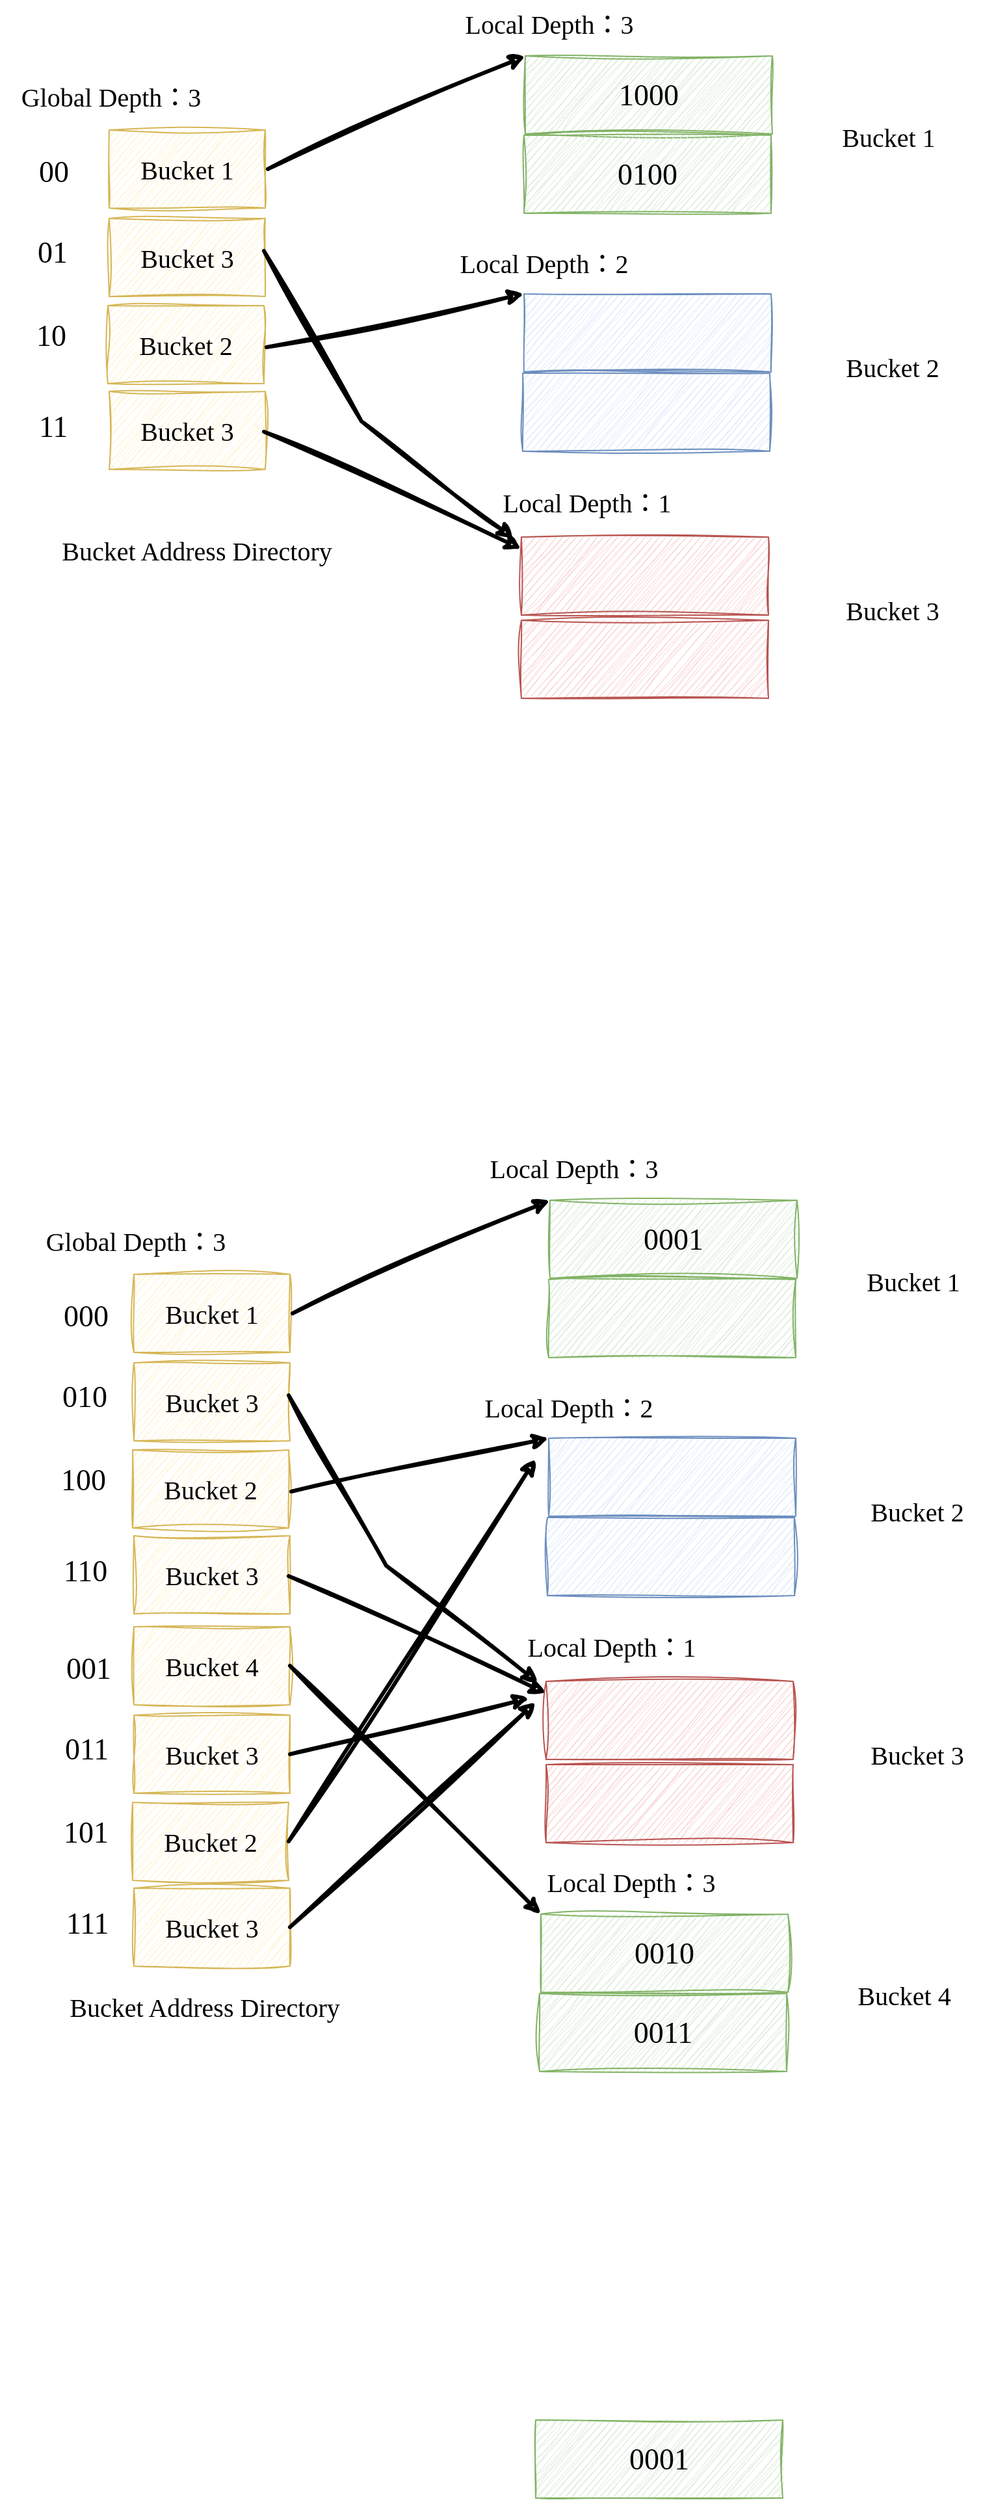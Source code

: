 <mxfile version="22.0.8" type="github">
  <diagram name="第 1 页" id="Q8duIhHhUfBPON7KNC7M">
    <mxGraphModel dx="2009" dy="2308" grid="0" gridSize="10" guides="0" tooltips="1" connect="1" arrows="1" fold="1" page="0" pageScale="1" pageWidth="827" pageHeight="1169" math="0" shadow="0">
      <root>
        <mxCell id="0" />
        <mxCell id="1" parent="0" />
        <mxCell id="cExm4EOuze4kh879jA_V-1" value="Bucket 1" style="rounded=0;whiteSpace=wrap;html=1;sketch=1;curveFitting=1;jiggle=2;fontFamily=Comic Sans MS;fillColor=#fff2cc;strokeColor=#d6b656;fontSize=20;" parent="1" vertex="1">
          <mxGeometry x="-701" y="-99" width="120" height="60" as="geometry" />
        </mxCell>
        <mxCell id="cExm4EOuze4kh879jA_V-2" value="Bucket 3" style="rounded=0;whiteSpace=wrap;html=1;sketch=1;curveFitting=1;jiggle=2;fontFamily=Comic Sans MS;fillColor=#fff2cc;strokeColor=#d6b656;fontSize=20;" parent="1" vertex="1">
          <mxGeometry x="-701" y="-31" width="120" height="60" as="geometry" />
        </mxCell>
        <mxCell id="cExm4EOuze4kh879jA_V-3" value="Bucket 2" style="rounded=0;whiteSpace=wrap;html=1;sketch=1;curveFitting=1;jiggle=2;fontFamily=Comic Sans MS;fillColor=#fff2cc;strokeColor=#d6b656;fontSize=20;" parent="1" vertex="1">
          <mxGeometry x="-702" y="36" width="120" height="60" as="geometry" />
        </mxCell>
        <mxCell id="cExm4EOuze4kh879jA_V-7" value="Bucket 3" style="rounded=0;whiteSpace=wrap;html=1;sketch=1;curveFitting=1;jiggle=2;fontFamily=Comic Sans MS;fillColor=#fff2cc;strokeColor=#d6b656;fontSize=20;" parent="1" vertex="1">
          <mxGeometry x="-701" y="102" width="120" height="60" as="geometry" />
        </mxCell>
        <mxCell id="cExm4EOuze4kh879jA_V-8" value="&lt;font&gt;&lt;span style=&quot;font-size: 23px;&quot;&gt;0001&lt;/span&gt;&lt;/font&gt;" style="rounded=0;whiteSpace=wrap;html=1;sketch=1;curveFitting=1;jiggle=2;fontFamily=Comic Sans MS;fillColor=#d5e8d4;strokeColor=#82b366;" parent="1" vertex="1">
          <mxGeometry x="-381" y="-156" width="190" height="60" as="geometry" />
        </mxCell>
        <mxCell id="cExm4EOuze4kh879jA_V-9" value="" style="rounded=0;whiteSpace=wrap;html=1;sketch=1;curveFitting=1;jiggle=2;fontFamily=Comic Sans MS;fillColor=#f8cecc;strokeColor=#b85450;" parent="1" vertex="1">
          <mxGeometry x="-384" y="214" width="190" height="60" as="geometry" />
        </mxCell>
        <mxCell id="cExm4EOuze4kh879jA_V-10" value="" style="rounded=0;whiteSpace=wrap;html=1;sketch=1;curveFitting=1;jiggle=2;fontFamily=Comic Sans MS;fillColor=#d5e8d4;strokeColor=#82b366;" parent="1" vertex="1">
          <mxGeometry x="-382" y="-95" width="190" height="60" as="geometry" />
        </mxCell>
        <mxCell id="cExm4EOuze4kh879jA_V-12" value="" style="rounded=0;whiteSpace=wrap;html=1;sketch=1;curveFitting=1;jiggle=2;fontFamily=Comic Sans MS;fillColor=#dae8fc;strokeColor=#6c8ebf;" parent="1" vertex="1">
          <mxGeometry x="-382" y="27" width="190" height="60" as="geometry" />
        </mxCell>
        <mxCell id="cExm4EOuze4kh879jA_V-13" value="" style="rounded=0;whiteSpace=wrap;html=1;sketch=1;curveFitting=1;jiggle=2;fontFamily=Comic Sans MS;fillColor=#dae8fc;strokeColor=#6c8ebf;" parent="1" vertex="1">
          <mxGeometry x="-383" y="88" width="190" height="60" as="geometry" />
        </mxCell>
        <mxCell id="Nz6cZ3UgfN3enogNb3HP-1" value="&lt;font style=&quot;font-size: 20px;&quot;&gt;Global Depth：3&lt;/font&gt;" style="text;html=1;align=center;verticalAlign=middle;resizable=0;points=[];autosize=1;strokeColor=none;fillColor=none;fontFamily=Comic Sans MS;" vertex="1" parent="1">
          <mxGeometry x="-785" y="-143" width="170" height="36" as="geometry" />
        </mxCell>
        <mxCell id="Nz6cZ3UgfN3enogNb3HP-2" value="" style="rounded=0;whiteSpace=wrap;html=1;sketch=1;curveFitting=1;jiggle=2;fontFamily=Comic Sans MS;fillColor=#f8cecc;strokeColor=#b85450;" vertex="1" parent="1">
          <mxGeometry x="-384" y="278" width="190" height="60" as="geometry" />
        </mxCell>
        <mxCell id="Nz6cZ3UgfN3enogNb3HP-3" value="&lt;font style=&quot;font-size: 20px;&quot;&gt;Local Depth：3&lt;/font&gt;" style="text;html=1;align=center;verticalAlign=middle;resizable=0;points=[];autosize=1;strokeColor=none;fillColor=none;fontFamily=Comic Sans MS;" vertex="1" parent="1">
          <mxGeometry x="-444" y="-199" width="161" height="36" as="geometry" />
        </mxCell>
        <mxCell id="Nz6cZ3UgfN3enogNb3HP-4" value="&lt;font style=&quot;font-size: 20px;&quot;&gt;Local Depth：2&lt;/font&gt;" style="text;html=1;align=center;verticalAlign=middle;resizable=0;points=[];autosize=1;strokeColor=none;fillColor=none;fontFamily=Comic Sans MS;" vertex="1" parent="1">
          <mxGeometry x="-448" y="-15" width="161" height="36" as="geometry" />
        </mxCell>
        <mxCell id="Nz6cZ3UgfN3enogNb3HP-5" value="&lt;font style=&quot;font-size: 20px;&quot;&gt;Local Depth：1&lt;/font&gt;" style="text;html=1;align=center;verticalAlign=middle;resizable=0;points=[];autosize=1;strokeColor=none;fillColor=none;fontFamily=Comic Sans MS;" vertex="1" parent="1">
          <mxGeometry x="-413" y="169" width="158" height="36" as="geometry" />
        </mxCell>
        <mxCell id="Nz6cZ3UgfN3enogNb3HP-6" value="" style="endArrow=classic;html=1;rounded=0;sketch=1;curveFitting=1;jiggle=2;entryX=0;entryY=0;entryDx=0;entryDy=0;strokeWidth=3;" edge="1" parent="1" target="cExm4EOuze4kh879jA_V-8">
          <mxGeometry width="50" height="50" relative="1" as="geometry">
            <mxPoint x="-579" y="-69" as="sourcePoint" />
            <mxPoint x="-430" y="-125" as="targetPoint" />
          </mxGeometry>
        </mxCell>
        <mxCell id="Nz6cZ3UgfN3enogNb3HP-7" value="" style="endArrow=classic;html=1;rounded=0;sketch=1;curveFitting=1;jiggle=2;entryX=-0.032;entryY=0.017;entryDx=0;entryDy=0;strokeWidth=3;entryPerimeter=0;" edge="1" parent="1" target="cExm4EOuze4kh879jA_V-9">
          <mxGeometry width="50" height="50" relative="1" as="geometry">
            <mxPoint x="-582" y="-6" as="sourcePoint" />
            <mxPoint x="-384" y="-93" as="targetPoint" />
            <Array as="points">
              <mxPoint x="-507" y="125" />
            </Array>
          </mxGeometry>
        </mxCell>
        <mxCell id="Nz6cZ3UgfN3enogNb3HP-9" value="" style="endArrow=classic;html=1;rounded=0;sketch=1;curveFitting=1;jiggle=2;entryX=0;entryY=0;entryDx=0;entryDy=0;strokeWidth=3;" edge="1" parent="1" target="cExm4EOuze4kh879jA_V-12">
          <mxGeometry width="50" height="50" relative="1" as="geometry">
            <mxPoint x="-580" y="68" as="sourcePoint" />
            <mxPoint x="-382" y="-19" as="targetPoint" />
          </mxGeometry>
        </mxCell>
        <mxCell id="Nz6cZ3UgfN3enogNb3HP-10" value="" style="endArrow=classic;html=1;rounded=0;sketch=1;curveFitting=1;jiggle=2;strokeWidth=3;entryX=0;entryY=0.15;entryDx=0;entryDy=0;entryPerimeter=0;" edge="1" parent="1" target="cExm4EOuze4kh879jA_V-9">
          <mxGeometry width="50" height="50" relative="1" as="geometry">
            <mxPoint x="-582" y="133" as="sourcePoint" />
            <mxPoint x="-402" y="223" as="targetPoint" />
          </mxGeometry>
        </mxCell>
        <mxCell id="Nz6cZ3UgfN3enogNb3HP-11" value="&lt;font style=&quot;font-size: 20px;&quot;&gt;Bucket 1&lt;/font&gt;" style="text;html=1;align=center;verticalAlign=middle;resizable=0;points=[];autosize=1;strokeColor=none;fillColor=none;fontFamily=Comic Sans MS;" vertex="1" parent="1">
          <mxGeometry x="-151" y="-112" width="97" height="36" as="geometry" />
        </mxCell>
        <mxCell id="Nz6cZ3UgfN3enogNb3HP-12" value="&lt;font style=&quot;font-size: 20px;&quot;&gt;Bucket 2&lt;/font&gt;" style="text;html=1;align=center;verticalAlign=middle;resizable=0;points=[];autosize=1;strokeColor=none;fillColor=none;fontFamily=Comic Sans MS;" vertex="1" parent="1">
          <mxGeometry x="-150" y="65" width="101" height="36" as="geometry" />
        </mxCell>
        <mxCell id="Nz6cZ3UgfN3enogNb3HP-13" value="&lt;font style=&quot;font-size: 20px;&quot;&gt;Bucket 3&lt;/font&gt;" style="text;html=1;align=center;verticalAlign=middle;resizable=0;points=[];autosize=1;strokeColor=none;fillColor=none;fontFamily=Comic Sans MS;" vertex="1" parent="1">
          <mxGeometry x="-150" y="252" width="101" height="36" as="geometry" />
        </mxCell>
        <mxCell id="Nz6cZ3UgfN3enogNb3HP-14" value="&lt;font style=&quot;font-size: 20px;&quot;&gt;Bucket Address Directory&lt;/font&gt;" style="text;html=1;align=center;verticalAlign=middle;resizable=0;points=[];autosize=1;strokeColor=none;fillColor=none;fontFamily=Comic Sans MS;" vertex="1" parent="1">
          <mxGeometry x="-779" y="446" width="263" height="36" as="geometry" />
        </mxCell>
        <mxCell id="Nz6cZ3UgfN3enogNb3HP-16" value="&lt;span style=&quot;color: rgb(0, 0, 0); font-family: &amp;quot;Comic Sans MS&amp;quot;; font-size: 23px; font-style: normal; font-variant-ligatures: normal; font-variant-caps: normal; font-weight: 400; letter-spacing: normal; orphans: 2; text-align: center; text-indent: 0px; text-transform: none; widows: 2; word-spacing: 0px; -webkit-text-stroke-width: 0px; background-color: rgb(255, 255, 255); text-decoration-thickness: initial; text-decoration-style: initial; text-decoration-color: initial; float: none; display: inline !important;&quot;&gt;000&lt;/span&gt;" style="text;whiteSpace=wrap;html=1;" vertex="1" parent="1">
          <mxGeometry x="-757" y="-87" width="56" height="50" as="geometry" />
        </mxCell>
        <mxCell id="Nz6cZ3UgfN3enogNb3HP-17" value="&lt;span style=&quot;color: rgb(0, 0, 0); font-family: &amp;quot;Comic Sans MS&amp;quot;; font-size: 23px; font-style: normal; font-variant-ligatures: normal; font-variant-caps: normal; font-weight: 400; letter-spacing: normal; orphans: 2; text-align: center; text-indent: 0px; text-transform: none; widows: 2; word-spacing: 0px; -webkit-text-stroke-width: 0px; background-color: rgb(255, 255, 255); text-decoration-thickness: initial; text-decoration-style: initial; text-decoration-color: initial; float: none; display: inline !important;&quot;&gt;010&lt;/span&gt;" style="text;whiteSpace=wrap;html=1;" vertex="1" parent="1">
          <mxGeometry x="-758" y="-25" width="52" height="50" as="geometry" />
        </mxCell>
        <mxCell id="Nz6cZ3UgfN3enogNb3HP-18" value="&lt;span style=&quot;color: rgb(0, 0, 0); font-family: &amp;quot;Comic Sans MS&amp;quot;; font-size: 23px; font-style: normal; font-variant-ligatures: normal; font-variant-caps: normal; font-weight: 400; letter-spacing: normal; orphans: 2; text-align: center; text-indent: 0px; text-transform: none; widows: 2; word-spacing: 0px; -webkit-text-stroke-width: 0px; background-color: rgb(255, 255, 255); text-decoration-thickness: initial; text-decoration-style: initial; text-decoration-color: initial; float: none; display: inline !important;&quot;&gt;100&lt;/span&gt;" style="text;whiteSpace=wrap;html=1;" vertex="1" parent="1">
          <mxGeometry x="-759" y="39" width="52" height="50" as="geometry" />
        </mxCell>
        <mxCell id="Nz6cZ3UgfN3enogNb3HP-19" value="&lt;span style=&quot;color: rgb(0, 0, 0); font-family: &amp;quot;Comic Sans MS&amp;quot;; font-size: 23px; font-style: normal; font-variant-ligatures: normal; font-variant-caps: normal; font-weight: 400; letter-spacing: normal; orphans: 2; text-align: center; text-indent: 0px; text-transform: none; widows: 2; word-spacing: 0px; -webkit-text-stroke-width: 0px; background-color: rgb(255, 255, 255); text-decoration-thickness: initial; text-decoration-style: initial; text-decoration-color: initial; float: none; display: inline !important;&quot;&gt;110&lt;/span&gt;" style="text;whiteSpace=wrap;html=1;" vertex="1" parent="1">
          <mxGeometry x="-757" y="109" width="49" height="50" as="geometry" />
        </mxCell>
        <mxCell id="Nz6cZ3UgfN3enogNb3HP-20" value="&lt;font&gt;&lt;span style=&quot;font-size: 23px;&quot;&gt;0001&lt;/span&gt;&lt;/font&gt;" style="rounded=0;whiteSpace=wrap;html=1;sketch=1;curveFitting=1;jiggle=2;fontFamily=Comic Sans MS;fillColor=#d5e8d4;strokeColor=#82b366;" vertex="1" parent="1">
          <mxGeometry x="-392" y="782" width="190" height="60" as="geometry" />
        </mxCell>
        <mxCell id="Nz6cZ3UgfN3enogNb3HP-21" value="Bucket 4" style="rounded=0;whiteSpace=wrap;html=1;sketch=1;curveFitting=1;jiggle=2;fontFamily=Comic Sans MS;fillColor=#fff2cc;strokeColor=#d6b656;fontSize=20;" vertex="1" parent="1">
          <mxGeometry x="-701" y="172" width="120" height="60" as="geometry" />
        </mxCell>
        <mxCell id="Nz6cZ3UgfN3enogNb3HP-22" value="Bucket 3" style="rounded=0;whiteSpace=wrap;html=1;sketch=1;curveFitting=1;jiggle=2;fontFamily=Comic Sans MS;fillColor=#fff2cc;strokeColor=#d6b656;fontSize=20;" vertex="1" parent="1">
          <mxGeometry x="-701" y="240" width="120" height="60" as="geometry" />
        </mxCell>
        <mxCell id="Nz6cZ3UgfN3enogNb3HP-23" value="Bucket 2" style="rounded=0;whiteSpace=wrap;html=1;sketch=1;curveFitting=1;jiggle=2;fontFamily=Comic Sans MS;fillColor=#fff2cc;strokeColor=#d6b656;fontSize=20;" vertex="1" parent="1">
          <mxGeometry x="-702" y="307" width="120" height="60" as="geometry" />
        </mxCell>
        <mxCell id="Nz6cZ3UgfN3enogNb3HP-24" value="Bucket 3" style="rounded=0;whiteSpace=wrap;html=1;sketch=1;curveFitting=1;jiggle=2;fontFamily=Comic Sans MS;fillColor=#fff2cc;strokeColor=#d6b656;fontSize=20;" vertex="1" parent="1">
          <mxGeometry x="-701" y="373" width="120" height="60" as="geometry" />
        </mxCell>
        <mxCell id="Nz6cZ3UgfN3enogNb3HP-25" value="&lt;span style=&quot;color: rgb(0, 0, 0); font-family: &amp;quot;Comic Sans MS&amp;quot;; font-size: 23px; font-style: normal; font-variant-ligatures: normal; font-variant-caps: normal; font-weight: 400; letter-spacing: normal; orphans: 2; text-align: center; text-indent: 0px; text-transform: none; widows: 2; word-spacing: 0px; -webkit-text-stroke-width: 0px; background-color: rgb(255, 255, 255); text-decoration-thickness: initial; text-decoration-style: initial; text-decoration-color: initial; float: none; display: inline !important;&quot;&gt;001&lt;/span&gt;" style="text;whiteSpace=wrap;html=1;" vertex="1" parent="1">
          <mxGeometry x="-755" y="184" width="56" height="50" as="geometry" />
        </mxCell>
        <mxCell id="Nz6cZ3UgfN3enogNb3HP-26" value="&lt;span style=&quot;color: rgb(0, 0, 0); font-family: &amp;quot;Comic Sans MS&amp;quot;; font-size: 23px; font-style: normal; font-variant-ligatures: normal; font-variant-caps: normal; font-weight: 400; letter-spacing: normal; orphans: 2; text-align: center; text-indent: 0px; text-transform: none; widows: 2; word-spacing: 0px; -webkit-text-stroke-width: 0px; background-color: rgb(255, 255, 255); text-decoration-thickness: initial; text-decoration-style: initial; text-decoration-color: initial; float: none; display: inline !important;&quot;&gt;011&lt;/span&gt;" style="text;whiteSpace=wrap;html=1;" vertex="1" parent="1">
          <mxGeometry x="-756" y="246" width="52" height="50" as="geometry" />
        </mxCell>
        <mxCell id="Nz6cZ3UgfN3enogNb3HP-27" value="&lt;span style=&quot;color: rgb(0, 0, 0); font-family: &amp;quot;Comic Sans MS&amp;quot;; font-size: 23px; font-style: normal; font-variant-ligatures: normal; font-variant-caps: normal; font-weight: 400; letter-spacing: normal; orphans: 2; text-align: center; text-indent: 0px; text-transform: none; widows: 2; word-spacing: 0px; -webkit-text-stroke-width: 0px; background-color: rgb(255, 255, 255); text-decoration-thickness: initial; text-decoration-style: initial; text-decoration-color: initial; float: none; display: inline !important;&quot;&gt;101&lt;/span&gt;" style="text;whiteSpace=wrap;html=1;" vertex="1" parent="1">
          <mxGeometry x="-757" y="310" width="52" height="50" as="geometry" />
        </mxCell>
        <mxCell id="Nz6cZ3UgfN3enogNb3HP-28" value="&lt;span style=&quot;color: rgb(0, 0, 0); font-family: &amp;quot;Comic Sans MS&amp;quot;; font-size: 23px; font-style: normal; font-variant-ligatures: normal; font-variant-caps: normal; font-weight: 400; letter-spacing: normal; orphans: 2; text-align: center; text-indent: 0px; text-transform: none; widows: 2; word-spacing: 0px; -webkit-text-stroke-width: 0px; background-color: rgb(255, 255, 255); text-decoration-thickness: initial; text-decoration-style: initial; text-decoration-color: initial; float: none; display: inline !important;&quot;&gt;111&lt;/span&gt;" style="text;whiteSpace=wrap;html=1;" vertex="1" parent="1">
          <mxGeometry x="-755" y="380" width="49" height="50" as="geometry" />
        </mxCell>
        <mxCell id="Nz6cZ3UgfN3enogNb3HP-29" value="0010" style="rounded=0;whiteSpace=wrap;html=1;sketch=1;curveFitting=1;jiggle=2;fontFamily=Comic Sans MS;fillColor=#d5e8d4;strokeColor=#82b366;fontSize=23;" vertex="1" parent="1">
          <mxGeometry x="-388" y="393" width="190" height="60" as="geometry" />
        </mxCell>
        <mxCell id="Nz6cZ3UgfN3enogNb3HP-30" value="0011" style="rounded=0;whiteSpace=wrap;html=1;sketch=1;curveFitting=1;jiggle=2;fontFamily=Comic Sans MS;fillColor=#d5e8d4;strokeColor=#82b366;fontSize=23;" vertex="1" parent="1">
          <mxGeometry x="-389" y="454" width="190" height="60" as="geometry" />
        </mxCell>
        <mxCell id="Nz6cZ3UgfN3enogNb3HP-31" value="&lt;font style=&quot;font-size: 20px;&quot;&gt;Local Depth：3&lt;/font&gt;" style="text;html=1;align=center;verticalAlign=middle;resizable=0;points=[];autosize=1;strokeColor=none;fillColor=none;fontFamily=Comic Sans MS;" vertex="1" parent="1">
          <mxGeometry x="-400" y="350" width="161" height="36" as="geometry" />
        </mxCell>
        <mxCell id="Nz6cZ3UgfN3enogNb3HP-32" value="&lt;font style=&quot;font-size: 20px;&quot;&gt;Bucket 4&lt;/font&gt;" style="text;html=1;align=center;verticalAlign=middle;resizable=0;points=[];autosize=1;strokeColor=none;fillColor=none;fontFamily=Comic Sans MS;" vertex="1" parent="1">
          <mxGeometry x="-160" y="437" width="101" height="36" as="geometry" />
        </mxCell>
        <mxCell id="Nz6cZ3UgfN3enogNb3HP-33" value="" style="endArrow=classic;html=1;rounded=0;sketch=1;curveFitting=1;jiggle=2;strokeWidth=3;exitX=1;exitY=0.5;exitDx=0;exitDy=0;" edge="1" parent="1" source="Nz6cZ3UgfN3enogNb3HP-23">
          <mxGeometry width="50" height="50" relative="1" as="geometry">
            <mxPoint x="-570" y="78" as="sourcePoint" />
            <mxPoint x="-392" y="43" as="targetPoint" />
          </mxGeometry>
        </mxCell>
        <mxCell id="Nz6cZ3UgfN3enogNb3HP-34" value="" style="endArrow=classic;html=1;rounded=0;sketch=1;curveFitting=1;jiggle=2;strokeWidth=3;exitX=1;exitY=0.5;exitDx=0;exitDy=0;" edge="1" parent="1" source="Nz6cZ3UgfN3enogNb3HP-24">
          <mxGeometry width="50" height="50" relative="1" as="geometry">
            <mxPoint x="-572" y="143" as="sourcePoint" />
            <mxPoint x="-392" y="230" as="targetPoint" />
          </mxGeometry>
        </mxCell>
        <mxCell id="Nz6cZ3UgfN3enogNb3HP-35" value="" style="endArrow=classic;html=1;rounded=0;sketch=1;curveFitting=1;jiggle=2;strokeWidth=3;exitX=1;exitY=0.5;exitDx=0;exitDy=0;" edge="1" parent="1" source="Nz6cZ3UgfN3enogNb3HP-22">
          <mxGeometry width="50" height="50" relative="1" as="geometry">
            <mxPoint x="-572" y="143" as="sourcePoint" />
            <mxPoint x="-397" y="227" as="targetPoint" />
          </mxGeometry>
        </mxCell>
        <mxCell id="Nz6cZ3UgfN3enogNb3HP-36" value="" style="endArrow=classic;html=1;rounded=0;sketch=1;curveFitting=1;jiggle=2;strokeWidth=3;entryX=0;entryY=0;entryDx=0;entryDy=0;exitX=1;exitY=0.5;exitDx=0;exitDy=0;" edge="1" parent="1" source="Nz6cZ3UgfN3enogNb3HP-21" target="Nz6cZ3UgfN3enogNb3HP-29">
          <mxGeometry width="50" height="50" relative="1" as="geometry">
            <mxPoint x="-578" y="206" as="sourcePoint" />
            <mxPoint x="-380" y="296" as="targetPoint" />
          </mxGeometry>
        </mxCell>
        <mxCell id="Nz6cZ3UgfN3enogNb3HP-37" value="Bucket 1" style="rounded=0;whiteSpace=wrap;html=1;sketch=1;curveFitting=1;jiggle=2;fontFamily=Comic Sans MS;fillColor=#fff2cc;strokeColor=#d6b656;fontSize=20;" vertex="1" parent="1">
          <mxGeometry x="-720" y="-979" width="120" height="60" as="geometry" />
        </mxCell>
        <mxCell id="Nz6cZ3UgfN3enogNb3HP-38" value="Bucket 3" style="rounded=0;whiteSpace=wrap;html=1;sketch=1;curveFitting=1;jiggle=2;fontFamily=Comic Sans MS;fillColor=#fff2cc;strokeColor=#d6b656;fontSize=20;" vertex="1" parent="1">
          <mxGeometry x="-720" y="-911" width="120" height="60" as="geometry" />
        </mxCell>
        <mxCell id="Nz6cZ3UgfN3enogNb3HP-39" value="Bucket 2" style="rounded=0;whiteSpace=wrap;html=1;sketch=1;curveFitting=1;jiggle=2;fontFamily=Comic Sans MS;fillColor=#fff2cc;strokeColor=#d6b656;fontSize=20;" vertex="1" parent="1">
          <mxGeometry x="-721" y="-844" width="120" height="60" as="geometry" />
        </mxCell>
        <mxCell id="Nz6cZ3UgfN3enogNb3HP-40" value="Bucket 3" style="rounded=0;whiteSpace=wrap;html=1;sketch=1;curveFitting=1;jiggle=2;fontFamily=Comic Sans MS;fillColor=#fff2cc;strokeColor=#d6b656;fontSize=20;" vertex="1" parent="1">
          <mxGeometry x="-720" y="-778" width="120" height="60" as="geometry" />
        </mxCell>
        <mxCell id="Nz6cZ3UgfN3enogNb3HP-41" value="&lt;span style=&quot;font-size: 23px;&quot;&gt;1000&lt;/span&gt;" style="rounded=0;whiteSpace=wrap;html=1;sketch=1;curveFitting=1;jiggle=2;fontFamily=Comic Sans MS;fillColor=#d5e8d4;strokeColor=#82b366;" vertex="1" parent="1">
          <mxGeometry x="-400" y="-1036" width="190" height="60" as="geometry" />
        </mxCell>
        <mxCell id="Nz6cZ3UgfN3enogNb3HP-42" value="" style="rounded=0;whiteSpace=wrap;html=1;sketch=1;curveFitting=1;jiggle=2;fontFamily=Comic Sans MS;fillColor=#f8cecc;strokeColor=#b85450;" vertex="1" parent="1">
          <mxGeometry x="-403" y="-666" width="190" height="60" as="geometry" />
        </mxCell>
        <mxCell id="Nz6cZ3UgfN3enogNb3HP-43" value="&lt;font style=&quot;font-size: 23px;&quot;&gt;0100&lt;/font&gt;" style="rounded=0;whiteSpace=wrap;html=1;sketch=1;curveFitting=1;jiggle=2;fontFamily=Comic Sans MS;fillColor=#d5e8d4;strokeColor=#82b366;" vertex="1" parent="1">
          <mxGeometry x="-401" y="-975" width="190" height="60" as="geometry" />
        </mxCell>
        <mxCell id="Nz6cZ3UgfN3enogNb3HP-44" value="" style="rounded=0;whiteSpace=wrap;html=1;sketch=1;curveFitting=1;jiggle=2;fontFamily=Comic Sans MS;fillColor=#dae8fc;strokeColor=#6c8ebf;" vertex="1" parent="1">
          <mxGeometry x="-401" y="-853" width="190" height="60" as="geometry" />
        </mxCell>
        <mxCell id="Nz6cZ3UgfN3enogNb3HP-45" value="" style="rounded=0;whiteSpace=wrap;html=1;sketch=1;curveFitting=1;jiggle=2;fontFamily=Comic Sans MS;fillColor=#dae8fc;strokeColor=#6c8ebf;" vertex="1" parent="1">
          <mxGeometry x="-402" y="-792" width="190" height="60" as="geometry" />
        </mxCell>
        <mxCell id="Nz6cZ3UgfN3enogNb3HP-46" value="&lt;font style=&quot;font-size: 20px;&quot;&gt;Global Depth：3&lt;/font&gt;" style="text;html=1;align=center;verticalAlign=middle;resizable=0;points=[];autosize=1;strokeColor=none;fillColor=none;fontFamily=Comic Sans MS;" vertex="1" parent="1">
          <mxGeometry x="-804" y="-1023" width="170" height="36" as="geometry" />
        </mxCell>
        <mxCell id="Nz6cZ3UgfN3enogNb3HP-47" value="" style="rounded=0;whiteSpace=wrap;html=1;sketch=1;curveFitting=1;jiggle=2;fontFamily=Comic Sans MS;fillColor=#f8cecc;strokeColor=#b85450;" vertex="1" parent="1">
          <mxGeometry x="-403" y="-602" width="190" height="60" as="geometry" />
        </mxCell>
        <mxCell id="Nz6cZ3UgfN3enogNb3HP-48" value="&lt;font style=&quot;font-size: 20px;&quot;&gt;Local Depth：3&lt;/font&gt;" style="text;html=1;align=center;verticalAlign=middle;resizable=0;points=[];autosize=1;strokeColor=none;fillColor=none;fontFamily=Comic Sans MS;" vertex="1" parent="1">
          <mxGeometry x="-463" y="-1079" width="161" height="36" as="geometry" />
        </mxCell>
        <mxCell id="Nz6cZ3UgfN3enogNb3HP-49" value="&lt;font style=&quot;font-size: 20px;&quot;&gt;Local Depth：2&lt;/font&gt;" style="text;html=1;align=center;verticalAlign=middle;resizable=0;points=[];autosize=1;strokeColor=none;fillColor=none;fontFamily=Comic Sans MS;" vertex="1" parent="1">
          <mxGeometry x="-467" y="-895" width="161" height="36" as="geometry" />
        </mxCell>
        <mxCell id="Nz6cZ3UgfN3enogNb3HP-50" value="&lt;font style=&quot;font-size: 20px;&quot;&gt;Local Depth：1&lt;/font&gt;" style="text;html=1;align=center;verticalAlign=middle;resizable=0;points=[];autosize=1;strokeColor=none;fillColor=none;fontFamily=Comic Sans MS;" vertex="1" parent="1">
          <mxGeometry x="-432" y="-711" width="158" height="36" as="geometry" />
        </mxCell>
        <mxCell id="Nz6cZ3UgfN3enogNb3HP-51" value="" style="endArrow=classic;html=1;rounded=0;sketch=1;curveFitting=1;jiggle=2;entryX=0;entryY=0;entryDx=0;entryDy=0;strokeWidth=3;" edge="1" parent="1" target="Nz6cZ3UgfN3enogNb3HP-41">
          <mxGeometry width="50" height="50" relative="1" as="geometry">
            <mxPoint x="-598" y="-949" as="sourcePoint" />
            <mxPoint x="-449" y="-1005" as="targetPoint" />
          </mxGeometry>
        </mxCell>
        <mxCell id="Nz6cZ3UgfN3enogNb3HP-52" value="" style="endArrow=classic;html=1;rounded=0;sketch=1;curveFitting=1;jiggle=2;entryX=-0.032;entryY=0.017;entryDx=0;entryDy=0;strokeWidth=3;entryPerimeter=0;" edge="1" parent="1" target="Nz6cZ3UgfN3enogNb3HP-42">
          <mxGeometry width="50" height="50" relative="1" as="geometry">
            <mxPoint x="-601" y="-886" as="sourcePoint" />
            <mxPoint x="-403" y="-973" as="targetPoint" />
            <Array as="points">
              <mxPoint x="-526" y="-755" />
            </Array>
          </mxGeometry>
        </mxCell>
        <mxCell id="Nz6cZ3UgfN3enogNb3HP-53" value="" style="endArrow=classic;html=1;rounded=0;sketch=1;curveFitting=1;jiggle=2;entryX=0;entryY=0;entryDx=0;entryDy=0;strokeWidth=3;" edge="1" parent="1" target="Nz6cZ3UgfN3enogNb3HP-44">
          <mxGeometry width="50" height="50" relative="1" as="geometry">
            <mxPoint x="-599" y="-812" as="sourcePoint" />
            <mxPoint x="-401" y="-899" as="targetPoint" />
          </mxGeometry>
        </mxCell>
        <mxCell id="Nz6cZ3UgfN3enogNb3HP-54" value="" style="endArrow=classic;html=1;rounded=0;sketch=1;curveFitting=1;jiggle=2;strokeWidth=3;entryX=0;entryY=0.15;entryDx=0;entryDy=0;entryPerimeter=0;" edge="1" parent="1" target="Nz6cZ3UgfN3enogNb3HP-42">
          <mxGeometry width="50" height="50" relative="1" as="geometry">
            <mxPoint x="-601" y="-747" as="sourcePoint" />
            <mxPoint x="-421" y="-657" as="targetPoint" />
          </mxGeometry>
        </mxCell>
        <mxCell id="Nz6cZ3UgfN3enogNb3HP-55" value="&lt;font style=&quot;font-size: 20px;&quot;&gt;Bucket 1&lt;/font&gt;" style="text;html=1;align=center;verticalAlign=middle;resizable=0;points=[];autosize=1;strokeColor=none;fillColor=none;fontFamily=Comic Sans MS;" vertex="1" parent="1">
          <mxGeometry x="-170" y="-992" width="97" height="36" as="geometry" />
        </mxCell>
        <mxCell id="Nz6cZ3UgfN3enogNb3HP-56" value="&lt;font style=&quot;font-size: 20px;&quot;&gt;Bucket 2&lt;/font&gt;" style="text;html=1;align=center;verticalAlign=middle;resizable=0;points=[];autosize=1;strokeColor=none;fillColor=none;fontFamily=Comic Sans MS;" vertex="1" parent="1">
          <mxGeometry x="-169" y="-815" width="101" height="36" as="geometry" />
        </mxCell>
        <mxCell id="Nz6cZ3UgfN3enogNb3HP-57" value="&lt;font style=&quot;font-size: 20px;&quot;&gt;Bucket 3&lt;/font&gt;" style="text;html=1;align=center;verticalAlign=middle;resizable=0;points=[];autosize=1;strokeColor=none;fillColor=none;fontFamily=Comic Sans MS;" vertex="1" parent="1">
          <mxGeometry x="-169" y="-628" width="101" height="36" as="geometry" />
        </mxCell>
        <mxCell id="Nz6cZ3UgfN3enogNb3HP-58" value="&lt;font style=&quot;font-size: 20px;&quot;&gt;Bucket Address Directory&lt;/font&gt;" style="text;html=1;align=center;verticalAlign=middle;resizable=0;points=[];autosize=1;strokeColor=none;fillColor=none;fontFamily=Comic Sans MS;" vertex="1" parent="1">
          <mxGeometry x="-785" y="-674" width="263" height="36" as="geometry" />
        </mxCell>
        <mxCell id="Nz6cZ3UgfN3enogNb3HP-59" value="&lt;span style=&quot;color: rgb(0, 0, 0); font-family: &amp;quot;Comic Sans MS&amp;quot;; font-size: 23px; font-style: normal; font-variant-ligatures: normal; font-variant-caps: normal; font-weight: 400; letter-spacing: normal; orphans: 2; text-align: center; text-indent: 0px; text-transform: none; widows: 2; word-spacing: 0px; -webkit-text-stroke-width: 0px; background-color: rgb(255, 255, 255); text-decoration-thickness: initial; text-decoration-style: initial; text-decoration-color: initial; float: none; display: inline !important;&quot;&gt;00&lt;/span&gt;" style="text;whiteSpace=wrap;html=1;" vertex="1" parent="1">
          <mxGeometry x="-776" y="-967" width="56" height="50" as="geometry" />
        </mxCell>
        <mxCell id="Nz6cZ3UgfN3enogNb3HP-60" value="&lt;span style=&quot;color: rgb(0, 0, 0); font-family: &amp;quot;Comic Sans MS&amp;quot;; font-size: 23px; font-style: normal; font-variant-ligatures: normal; font-variant-caps: normal; font-weight: 400; letter-spacing: normal; orphans: 2; text-align: center; text-indent: 0px; text-transform: none; widows: 2; word-spacing: 0px; -webkit-text-stroke-width: 0px; background-color: rgb(255, 255, 255); text-decoration-thickness: initial; text-decoration-style: initial; text-decoration-color: initial; float: none; display: inline !important;&quot;&gt;01&lt;/span&gt;" style="text;whiteSpace=wrap;html=1;" vertex="1" parent="1">
          <mxGeometry x="-777" y="-905" width="52" height="50" as="geometry" />
        </mxCell>
        <mxCell id="Nz6cZ3UgfN3enogNb3HP-61" value="&lt;span style=&quot;color: rgb(0, 0, 0); font-family: &amp;quot;Comic Sans MS&amp;quot;; font-size: 23px; font-style: normal; font-variant-ligatures: normal; font-variant-caps: normal; font-weight: 400; letter-spacing: normal; orphans: 2; text-align: center; text-indent: 0px; text-transform: none; widows: 2; word-spacing: 0px; -webkit-text-stroke-width: 0px; background-color: rgb(255, 255, 255); text-decoration-thickness: initial; text-decoration-style: initial; text-decoration-color: initial; float: none; display: inline !important;&quot;&gt;10&lt;/span&gt;" style="text;whiteSpace=wrap;html=1;" vertex="1" parent="1">
          <mxGeometry x="-778" y="-841" width="52" height="50" as="geometry" />
        </mxCell>
        <mxCell id="Nz6cZ3UgfN3enogNb3HP-62" value="&lt;span style=&quot;color: rgb(0, 0, 0); font-family: &amp;quot;Comic Sans MS&amp;quot;; font-size: 23px; font-style: normal; font-variant-ligatures: normal; font-variant-caps: normal; font-weight: 400; letter-spacing: normal; orphans: 2; text-align: center; text-indent: 0px; text-transform: none; widows: 2; word-spacing: 0px; -webkit-text-stroke-width: 0px; background-color: rgb(255, 255, 255); text-decoration-thickness: initial; text-decoration-style: initial; text-decoration-color: initial; float: none; display: inline !important;&quot;&gt;11&lt;/span&gt;" style="text;whiteSpace=wrap;html=1;" vertex="1" parent="1">
          <mxGeometry x="-776" y="-771" width="49" height="50" as="geometry" />
        </mxCell>
      </root>
    </mxGraphModel>
  </diagram>
</mxfile>
